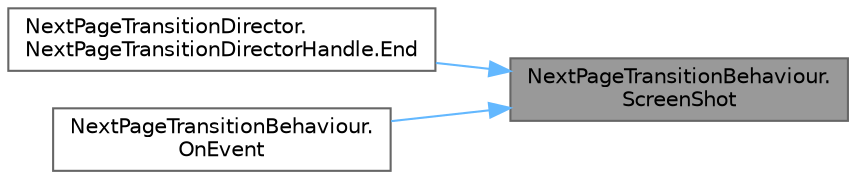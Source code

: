 digraph "NextPageTransitionBehaviour.ScreenShot"
{
 // LATEX_PDF_SIZE
  bgcolor="transparent";
  edge [fontname=Helvetica,fontsize=10,labelfontname=Helvetica,labelfontsize=10];
  node [fontname=Helvetica,fontsize=10,shape=box,height=0.2,width=0.4];
  rankdir="RL";
  Node1 [id="Node000001",label="NextPageTransitionBehaviour.\lScreenShot",height=0.2,width=0.4,color="gray40", fillcolor="grey60", style="filled", fontcolor="black",tooltip=" "];
  Node1 -> Node2 [id="edge3_Node000001_Node000002",dir="back",color="steelblue1",style="solid",tooltip=" "];
  Node2 [id="Node000002",label="NextPageTransitionDirector.\lNextPageTransitionDirectorHandle.End",height=0.2,width=0.4,color="grey40", fillcolor="white", style="filled",URL="$class_next_page_transition_director_1_1_next_page_transition_director_handle.html#ac659cfa8286ea88c17891f56c7677bb8",tooltip=" "];
  Node1 -> Node3 [id="edge4_Node000001_Node000003",dir="back",color="steelblue1",style="solid",tooltip=" "];
  Node3 [id="Node000003",label="NextPageTransitionBehaviour.\lOnEvent",height=0.2,width=0.4,color="grey40", fillcolor="white", style="filled",URL="$class_next_page_transition_behaviour.html#a6538d2c826bc75da24dfa9345e6d5ec8",tooltip=" "];
}
